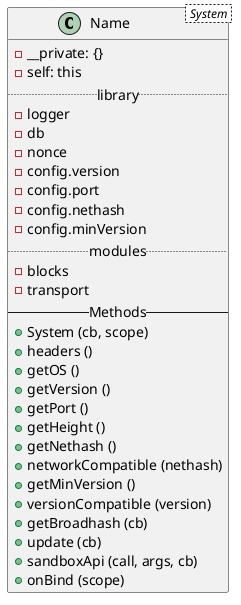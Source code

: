 @startuml
class Name < System > {
  - __private: {}
  - self: this
  .. library ..
  - logger
  - db
  - nonce
  - config.version
  - config.port
  - config.nethash
  - config.minVersion
  .. modules ..
  - blocks
  - transport
  -- Methods --
  + System (cb, scope)
  + headers ()
  + getOS ()
  + getVersion ()
  + getPort ()
  + getHeight ()
  + getNethash ()
  + networkCompatible (nethash)
  + getMinVersion ()
  + versionCompatible (version)
  + getBroadhash (cb)
  + update (cb)
  + sandboxApi (call, args, cb)
  + onBind (scope)
}
@enduml
